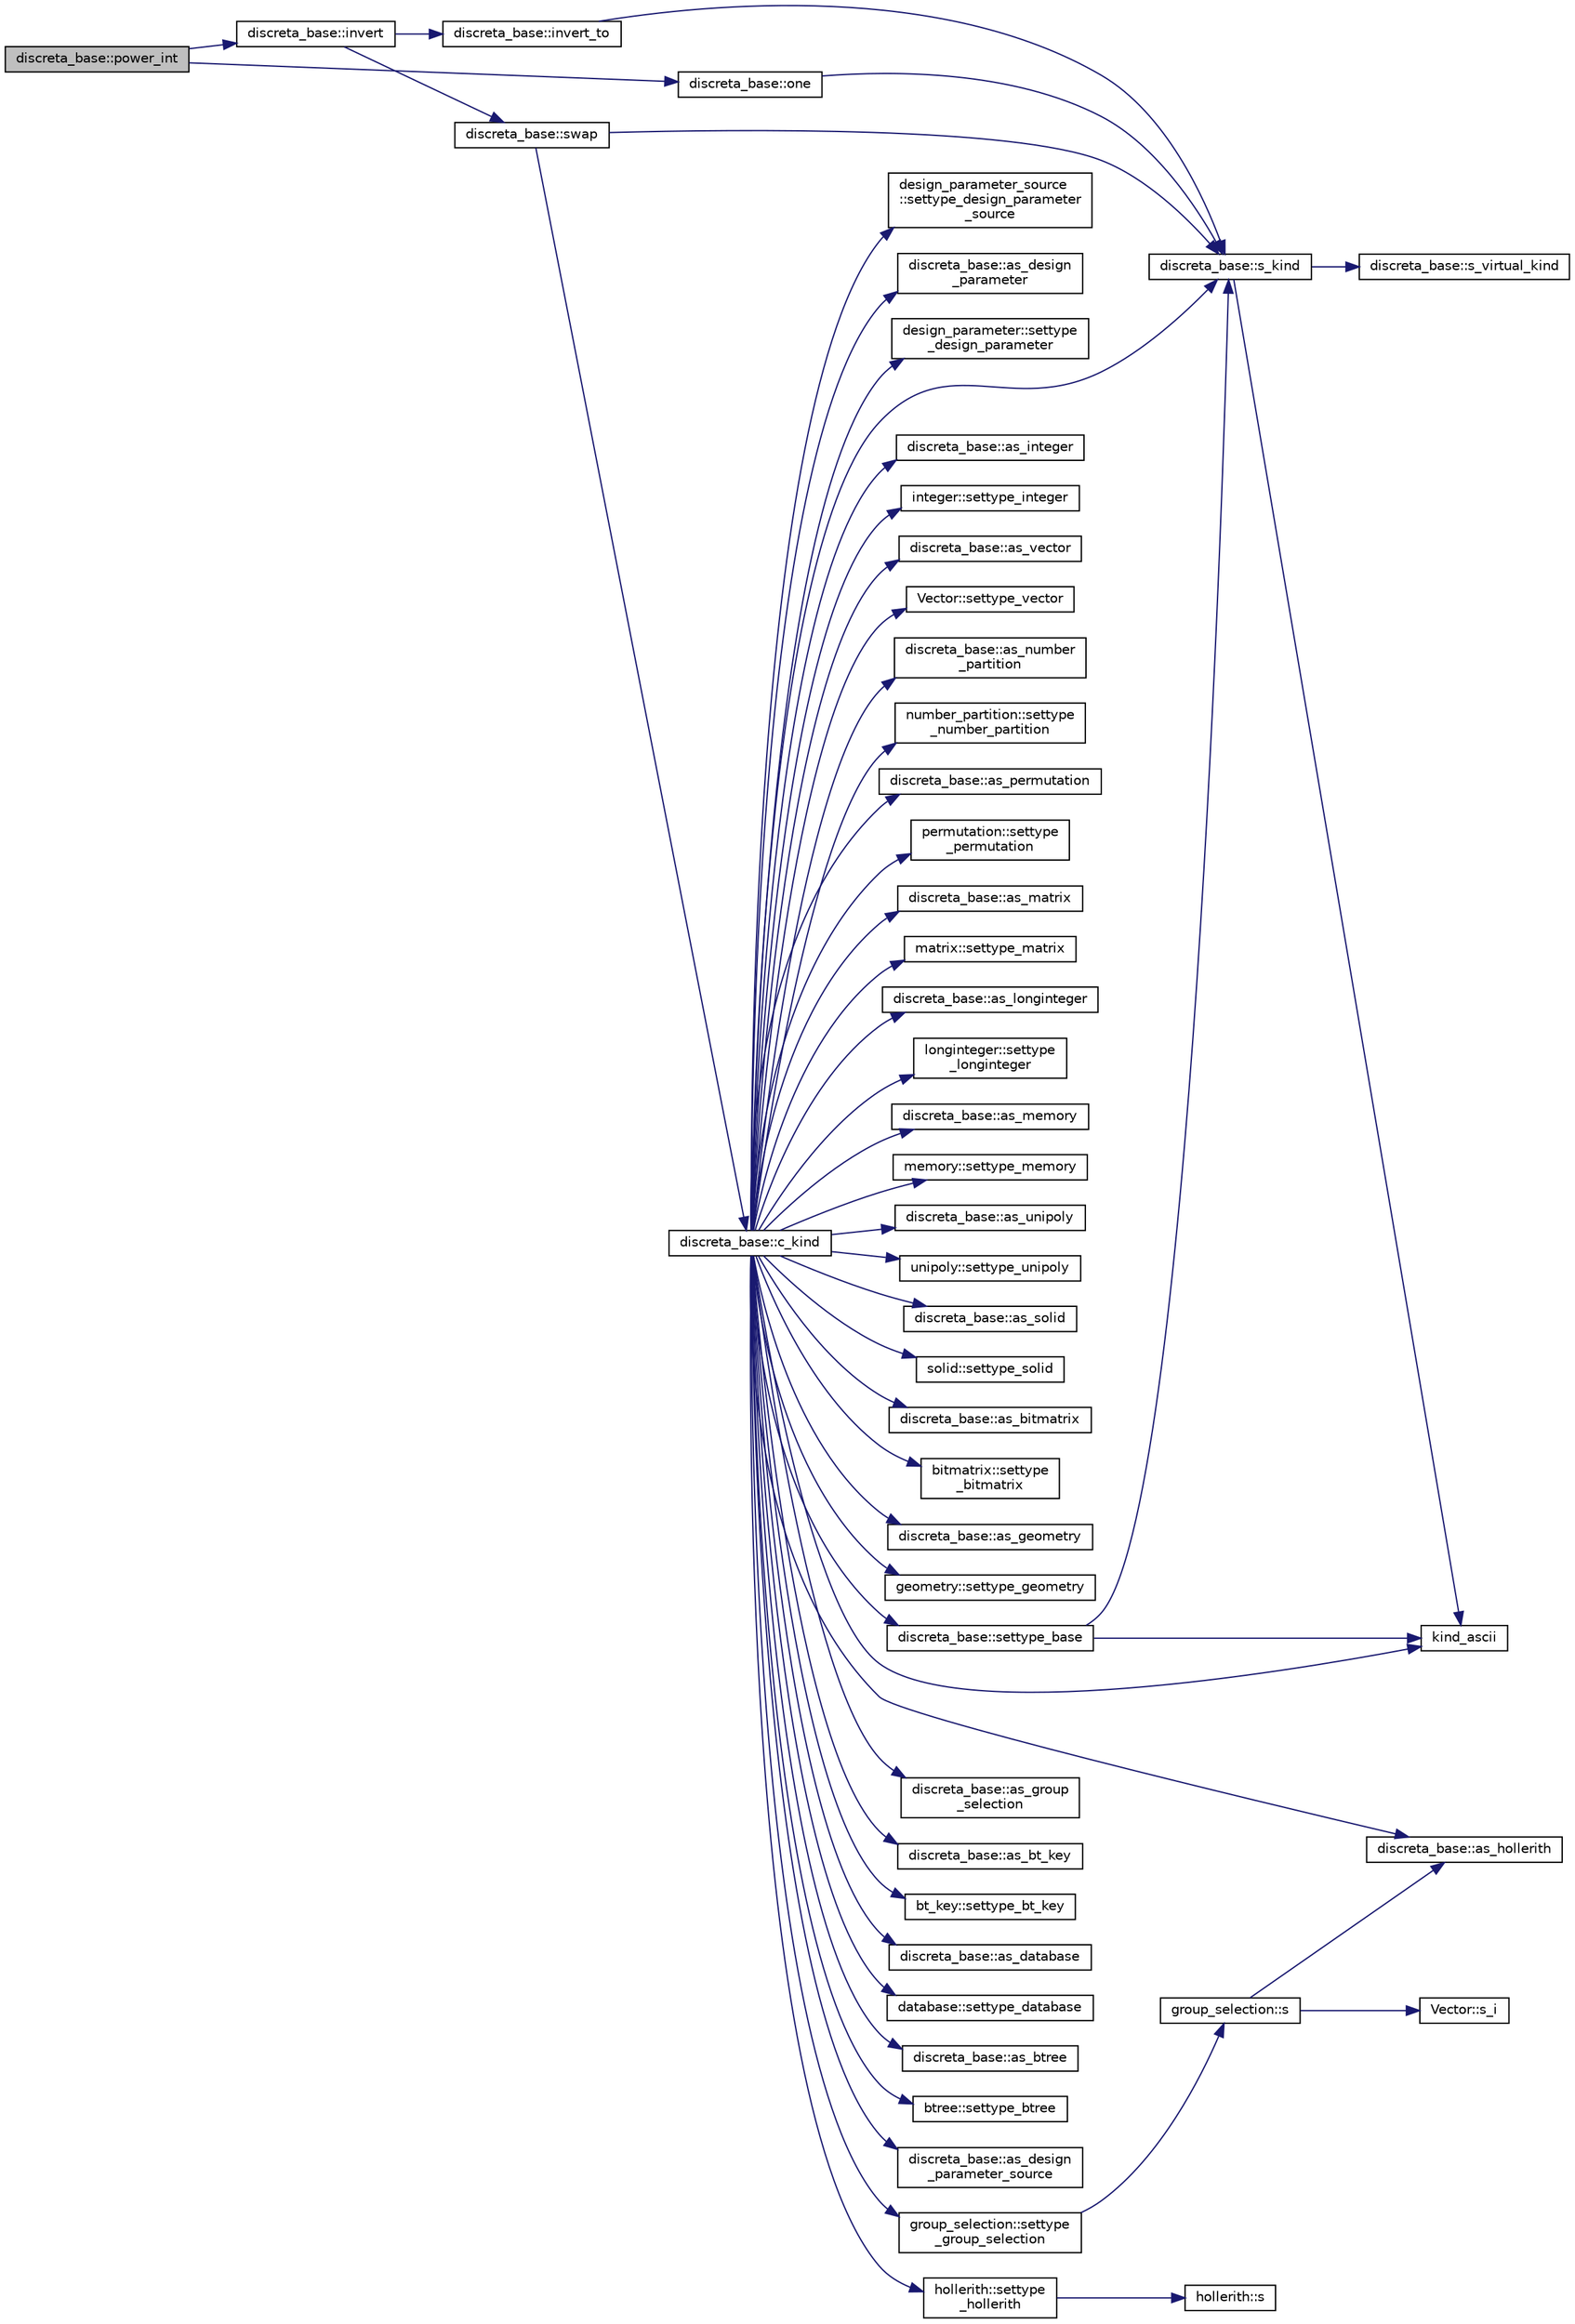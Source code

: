 digraph "discreta_base::power_int"
{
  edge [fontname="Helvetica",fontsize="10",labelfontname="Helvetica",labelfontsize="10"];
  node [fontname="Helvetica",fontsize="10",shape=record];
  rankdir="LR";
  Node14953 [label="discreta_base::power_int",height=0.2,width=0.4,color="black", fillcolor="grey75", style="filled", fontcolor="black"];
  Node14953 -> Node14954 [color="midnightblue",fontsize="10",style="solid",fontname="Helvetica"];
  Node14954 [label="discreta_base::invert",height=0.2,width=0.4,color="black", fillcolor="white", style="filled",URL="$d7/d71/classdiscreta__base.html#a3c415a064ce76e183f000912875dea74"];
  Node14954 -> Node14955 [color="midnightblue",fontsize="10",style="solid",fontname="Helvetica"];
  Node14955 [label="discreta_base::invert_to",height=0.2,width=0.4,color="black", fillcolor="white", style="filled",URL="$d7/d71/classdiscreta__base.html#a874a5ffb467f3896604a3c9bdf0cca50"];
  Node14955 -> Node14956 [color="midnightblue",fontsize="10",style="solid",fontname="Helvetica"];
  Node14956 [label="discreta_base::s_kind",height=0.2,width=0.4,color="black", fillcolor="white", style="filled",URL="$d7/d71/classdiscreta__base.html#a8a830025c74adbbc3362418a7c2ba157"];
  Node14956 -> Node14957 [color="midnightblue",fontsize="10",style="solid",fontname="Helvetica"];
  Node14957 [label="discreta_base::s_virtual_kind",height=0.2,width=0.4,color="black", fillcolor="white", style="filled",URL="$d7/d71/classdiscreta__base.html#a52778a6d6943a468be083d0785d418fb"];
  Node14956 -> Node14958 [color="midnightblue",fontsize="10",style="solid",fontname="Helvetica"];
  Node14958 [label="kind_ascii",height=0.2,width=0.4,color="black", fillcolor="white", style="filled",URL="$d9/d60/discreta_8h.html#ad0ce825a9f29bc6cec27e1b64cfe27bf"];
  Node14954 -> Node14959 [color="midnightblue",fontsize="10",style="solid",fontname="Helvetica"];
  Node14959 [label="discreta_base::swap",height=0.2,width=0.4,color="black", fillcolor="white", style="filled",URL="$d7/d71/classdiscreta__base.html#a2e8acbb9d3476675dac5b6a583b0293e"];
  Node14959 -> Node14956 [color="midnightblue",fontsize="10",style="solid",fontname="Helvetica"];
  Node14959 -> Node14960 [color="midnightblue",fontsize="10",style="solid",fontname="Helvetica"];
  Node14960 [label="discreta_base::c_kind",height=0.2,width=0.4,color="black", fillcolor="white", style="filled",URL="$d7/d71/classdiscreta__base.html#adc2ff61589c2d083688e7a43f333cb62"];
  Node14960 -> Node14961 [color="midnightblue",fontsize="10",style="solid",fontname="Helvetica"];
  Node14961 [label="discreta_base::settype_base",height=0.2,width=0.4,color="black", fillcolor="white", style="filled",URL="$d7/d71/classdiscreta__base.html#a4f42899a89447d1c3993ea07c38f8ad4"];
  Node14961 -> Node14956 [color="midnightblue",fontsize="10",style="solid",fontname="Helvetica"];
  Node14961 -> Node14958 [color="midnightblue",fontsize="10",style="solid",fontname="Helvetica"];
  Node14960 -> Node14962 [color="midnightblue",fontsize="10",style="solid",fontname="Helvetica"];
  Node14962 [label="discreta_base::as_integer",height=0.2,width=0.4,color="black", fillcolor="white", style="filled",URL="$d7/d71/classdiscreta__base.html#a00d7691eaf874fd283d942692fe8dd26"];
  Node14960 -> Node14963 [color="midnightblue",fontsize="10",style="solid",fontname="Helvetica"];
  Node14963 [label="integer::settype_integer",height=0.2,width=0.4,color="black", fillcolor="white", style="filled",URL="$d0/de5/classinteger.html#a6265c65ef311229acd513d748faba796"];
  Node14960 -> Node14964 [color="midnightblue",fontsize="10",style="solid",fontname="Helvetica"];
  Node14964 [label="discreta_base::as_vector",height=0.2,width=0.4,color="black", fillcolor="white", style="filled",URL="$d7/d71/classdiscreta__base.html#a7bdd6cae39c380b128ee9e17e42cf020"];
  Node14960 -> Node14965 [color="midnightblue",fontsize="10",style="solid",fontname="Helvetica"];
  Node14965 [label="Vector::settype_vector",height=0.2,width=0.4,color="black", fillcolor="white", style="filled",URL="$d5/db2/class_vector.html#a34e0d00b18c051f23904a8429fa6c8b4"];
  Node14960 -> Node14966 [color="midnightblue",fontsize="10",style="solid",fontname="Helvetica"];
  Node14966 [label="discreta_base::as_number\l_partition",height=0.2,width=0.4,color="black", fillcolor="white", style="filled",URL="$d7/d71/classdiscreta__base.html#a307aa09de0e925d46697707968ffab00"];
  Node14960 -> Node14967 [color="midnightblue",fontsize="10",style="solid",fontname="Helvetica"];
  Node14967 [label="number_partition::settype\l_number_partition",height=0.2,width=0.4,color="black", fillcolor="white", style="filled",URL="$df/d50/classnumber__partition.html#a3aaec1b557758f643ffc8555bbc358be"];
  Node14960 -> Node14968 [color="midnightblue",fontsize="10",style="solid",fontname="Helvetica"];
  Node14968 [label="discreta_base::as_permutation",height=0.2,width=0.4,color="black", fillcolor="white", style="filled",URL="$d7/d71/classdiscreta__base.html#aa4e72f36a82984239b12ae831e131098"];
  Node14960 -> Node14969 [color="midnightblue",fontsize="10",style="solid",fontname="Helvetica"];
  Node14969 [label="permutation::settype\l_permutation",height=0.2,width=0.4,color="black", fillcolor="white", style="filled",URL="$d0/d08/classpermutation.html#af1eea29f86195cede9562e444664c28c"];
  Node14960 -> Node14970 [color="midnightblue",fontsize="10",style="solid",fontname="Helvetica"];
  Node14970 [label="discreta_base::as_matrix",height=0.2,width=0.4,color="black", fillcolor="white", style="filled",URL="$d7/d71/classdiscreta__base.html#ae4d7f56d917a4707b838fbffde6467ff"];
  Node14960 -> Node14971 [color="midnightblue",fontsize="10",style="solid",fontname="Helvetica"];
  Node14971 [label="matrix::settype_matrix",height=0.2,width=0.4,color="black", fillcolor="white", style="filled",URL="$d1/d8d/classmatrix.html#a1780283a64a789e4084d792683d276bb"];
  Node14960 -> Node14972 [color="midnightblue",fontsize="10",style="solid",fontname="Helvetica"];
  Node14972 [label="discreta_base::as_longinteger",height=0.2,width=0.4,color="black", fillcolor="white", style="filled",URL="$d7/d71/classdiscreta__base.html#a20a094639eb711b10c8694c51937f7cd"];
  Node14960 -> Node14973 [color="midnightblue",fontsize="10",style="solid",fontname="Helvetica"];
  Node14973 [label="longinteger::settype\l_longinteger",height=0.2,width=0.4,color="black", fillcolor="white", style="filled",URL="$d3/d71/classlonginteger.html#ae5f811ece8df31b9ff114368a18e1dc5"];
  Node14960 -> Node14974 [color="midnightblue",fontsize="10",style="solid",fontname="Helvetica"];
  Node14974 [label="discreta_base::as_memory",height=0.2,width=0.4,color="black", fillcolor="white", style="filled",URL="$d7/d71/classdiscreta__base.html#ad94b2d7dce0cd4fa22db57f6e79c4bd2"];
  Node14960 -> Node14975 [color="midnightblue",fontsize="10",style="solid",fontname="Helvetica"];
  Node14975 [label="memory::settype_memory",height=0.2,width=0.4,color="black", fillcolor="white", style="filled",URL="$d8/d99/classmemory.html#a33aae277f9b8fe36b02e9d5da895451b"];
  Node14960 -> Node14976 [color="midnightblue",fontsize="10",style="solid",fontname="Helvetica"];
  Node14976 [label="discreta_base::as_unipoly",height=0.2,width=0.4,color="black", fillcolor="white", style="filled",URL="$d7/d71/classdiscreta__base.html#ad50d8027f039fe5c2478cddb243adc9d"];
  Node14960 -> Node14977 [color="midnightblue",fontsize="10",style="solid",fontname="Helvetica"];
  Node14977 [label="unipoly::settype_unipoly",height=0.2,width=0.4,color="black", fillcolor="white", style="filled",URL="$d1/d89/classunipoly.html#a8db854fcc85c5e1150b1f1b1c005c95b"];
  Node14960 -> Node14978 [color="midnightblue",fontsize="10",style="solid",fontname="Helvetica"];
  Node14978 [label="discreta_base::as_solid",height=0.2,width=0.4,color="black", fillcolor="white", style="filled",URL="$d7/d71/classdiscreta__base.html#a1fc5f2b85ec97ab0a69dd64903c970a5"];
  Node14960 -> Node14979 [color="midnightblue",fontsize="10",style="solid",fontname="Helvetica"];
  Node14979 [label="solid::settype_solid",height=0.2,width=0.4,color="black", fillcolor="white", style="filled",URL="$d8/def/classsolid.html#a775bd4821f75a8aee4ea3d4335ff90e0"];
  Node14960 -> Node14980 [color="midnightblue",fontsize="10",style="solid",fontname="Helvetica"];
  Node14980 [label="discreta_base::as_bitmatrix",height=0.2,width=0.4,color="black", fillcolor="white", style="filled",URL="$d7/d71/classdiscreta__base.html#a071ad54ea8ef6c9d1d15f532e5a76df6"];
  Node14960 -> Node14981 [color="midnightblue",fontsize="10",style="solid",fontname="Helvetica"];
  Node14981 [label="bitmatrix::settype\l_bitmatrix",height=0.2,width=0.4,color="black", fillcolor="white", style="filled",URL="$de/dc8/classbitmatrix.html#acb571d947f9526665ebbdc0ce3e2a973"];
  Node14960 -> Node14982 [color="midnightblue",fontsize="10",style="solid",fontname="Helvetica"];
  Node14982 [label="discreta_base::as_geometry",height=0.2,width=0.4,color="black", fillcolor="white", style="filled",URL="$d7/d71/classdiscreta__base.html#a38fc7b4cdd830703e9d87354b79bc5c8"];
  Node14960 -> Node14983 [color="midnightblue",fontsize="10",style="solid",fontname="Helvetica"];
  Node14983 [label="geometry::settype_geometry",height=0.2,width=0.4,color="black", fillcolor="white", style="filled",URL="$da/d44/classgeometry.html#ab4a336baba6a3f56f5ffa053a5be5ba7"];
  Node14960 -> Node14984 [color="midnightblue",fontsize="10",style="solid",fontname="Helvetica"];
  Node14984 [label="discreta_base::as_hollerith",height=0.2,width=0.4,color="black", fillcolor="white", style="filled",URL="$d7/d71/classdiscreta__base.html#a3e66f82711f314710107e2f29e589690"];
  Node14960 -> Node14985 [color="midnightblue",fontsize="10",style="solid",fontname="Helvetica"];
  Node14985 [label="hollerith::settype\l_hollerith",height=0.2,width=0.4,color="black", fillcolor="white", style="filled",URL="$d8/d99/classhollerith.html#a23bbd4acfc88a0e90f1245f243f51f76"];
  Node14985 -> Node14986 [color="midnightblue",fontsize="10",style="solid",fontname="Helvetica"];
  Node14986 [label="hollerith::s",height=0.2,width=0.4,color="black", fillcolor="white", style="filled",URL="$d8/d99/classhollerith.html#af61fce2d06f211b25fe3838e4dfee77a"];
  Node14960 -> Node14987 [color="midnightblue",fontsize="10",style="solid",fontname="Helvetica"];
  Node14987 [label="discreta_base::as_group\l_selection",height=0.2,width=0.4,color="black", fillcolor="white", style="filled",URL="$d7/d71/classdiscreta__base.html#aae1bac4883c567718bef9fb610abbdc8"];
  Node14960 -> Node14988 [color="midnightblue",fontsize="10",style="solid",fontname="Helvetica"];
  Node14988 [label="group_selection::settype\l_group_selection",height=0.2,width=0.4,color="black", fillcolor="white", style="filled",URL="$d6/db0/classgroup__selection.html#a015ed73b7b8d784bedd4d11ac1fc0ec1"];
  Node14988 -> Node14989 [color="midnightblue",fontsize="10",style="solid",fontname="Helvetica"];
  Node14989 [label="group_selection::s",height=0.2,width=0.4,color="black", fillcolor="white", style="filled",URL="$d6/db0/classgroup__selection.html#a686cb0c6a3a040796b112b8007ea8223"];
  Node14989 -> Node14990 [color="midnightblue",fontsize="10",style="solid",fontname="Helvetica"];
  Node14990 [label="Vector::s_i",height=0.2,width=0.4,color="black", fillcolor="white", style="filled",URL="$d5/db2/class_vector.html#a1c4fe1752523df8119f70dd550244871"];
  Node14989 -> Node14984 [color="midnightblue",fontsize="10",style="solid",fontname="Helvetica"];
  Node14960 -> Node14991 [color="midnightblue",fontsize="10",style="solid",fontname="Helvetica"];
  Node14991 [label="discreta_base::as_bt_key",height=0.2,width=0.4,color="black", fillcolor="white", style="filled",URL="$d7/d71/classdiscreta__base.html#a2734c6e08dca17cf6588bd5064ec1b9f"];
  Node14960 -> Node14992 [color="midnightblue",fontsize="10",style="solid",fontname="Helvetica"];
  Node14992 [label="bt_key::settype_bt_key",height=0.2,width=0.4,color="black", fillcolor="white", style="filled",URL="$d1/de5/classbt__key.html#a352bb10beb7c789d8d29373035824800"];
  Node14960 -> Node14993 [color="midnightblue",fontsize="10",style="solid",fontname="Helvetica"];
  Node14993 [label="discreta_base::as_database",height=0.2,width=0.4,color="black", fillcolor="white", style="filled",URL="$d7/d71/classdiscreta__base.html#ab055d39d58210a2b03ba3d33703b09a9"];
  Node14960 -> Node14994 [color="midnightblue",fontsize="10",style="solid",fontname="Helvetica"];
  Node14994 [label="database::settype_database",height=0.2,width=0.4,color="black", fillcolor="white", style="filled",URL="$db/d72/classdatabase.html#a014639aa001462e480eb1f3984839b72"];
  Node14960 -> Node14995 [color="midnightblue",fontsize="10",style="solid",fontname="Helvetica"];
  Node14995 [label="discreta_base::as_btree",height=0.2,width=0.4,color="black", fillcolor="white", style="filled",URL="$d7/d71/classdiscreta__base.html#a78e76674cef2ec113c17989c11288778"];
  Node14960 -> Node14996 [color="midnightblue",fontsize="10",style="solid",fontname="Helvetica"];
  Node14996 [label="btree::settype_btree",height=0.2,width=0.4,color="black", fillcolor="white", style="filled",URL="$dd/db0/classbtree.html#a5a1b9773c848908a6050cc733d2d9780"];
  Node14960 -> Node14997 [color="midnightblue",fontsize="10",style="solid",fontname="Helvetica"];
  Node14997 [label="discreta_base::as_design\l_parameter_source",height=0.2,width=0.4,color="black", fillcolor="white", style="filled",URL="$d7/d71/classdiscreta__base.html#a59cbf837c6582ded5bc586265d13d81a"];
  Node14960 -> Node14998 [color="midnightblue",fontsize="10",style="solid",fontname="Helvetica"];
  Node14998 [label="design_parameter_source\l::settype_design_parameter\l_source",height=0.2,width=0.4,color="black", fillcolor="white", style="filled",URL="$df/d4b/classdesign__parameter__source.html#a3af3b851df87bd1661fb9c9ce18822c8"];
  Node14960 -> Node14999 [color="midnightblue",fontsize="10",style="solid",fontname="Helvetica"];
  Node14999 [label="discreta_base::as_design\l_parameter",height=0.2,width=0.4,color="black", fillcolor="white", style="filled",URL="$d7/d71/classdiscreta__base.html#aab24ff38ea1c5471ab3de42e014d0f2a"];
  Node14960 -> Node15000 [color="midnightblue",fontsize="10",style="solid",fontname="Helvetica"];
  Node15000 [label="design_parameter::settype\l_design_parameter",height=0.2,width=0.4,color="black", fillcolor="white", style="filled",URL="$da/d94/classdesign__parameter.html#a8b19d277f2b7d09c2531a527dfc0359e"];
  Node14960 -> Node14958 [color="midnightblue",fontsize="10",style="solid",fontname="Helvetica"];
  Node14960 -> Node14956 [color="midnightblue",fontsize="10",style="solid",fontname="Helvetica"];
  Node14953 -> Node15001 [color="midnightblue",fontsize="10",style="solid",fontname="Helvetica"];
  Node15001 [label="discreta_base::one",height=0.2,width=0.4,color="black", fillcolor="white", style="filled",URL="$d7/d71/classdiscreta__base.html#a6f5d6422a0040950415db30e39dafd19"];
  Node15001 -> Node14956 [color="midnightblue",fontsize="10",style="solid",fontname="Helvetica"];
}
